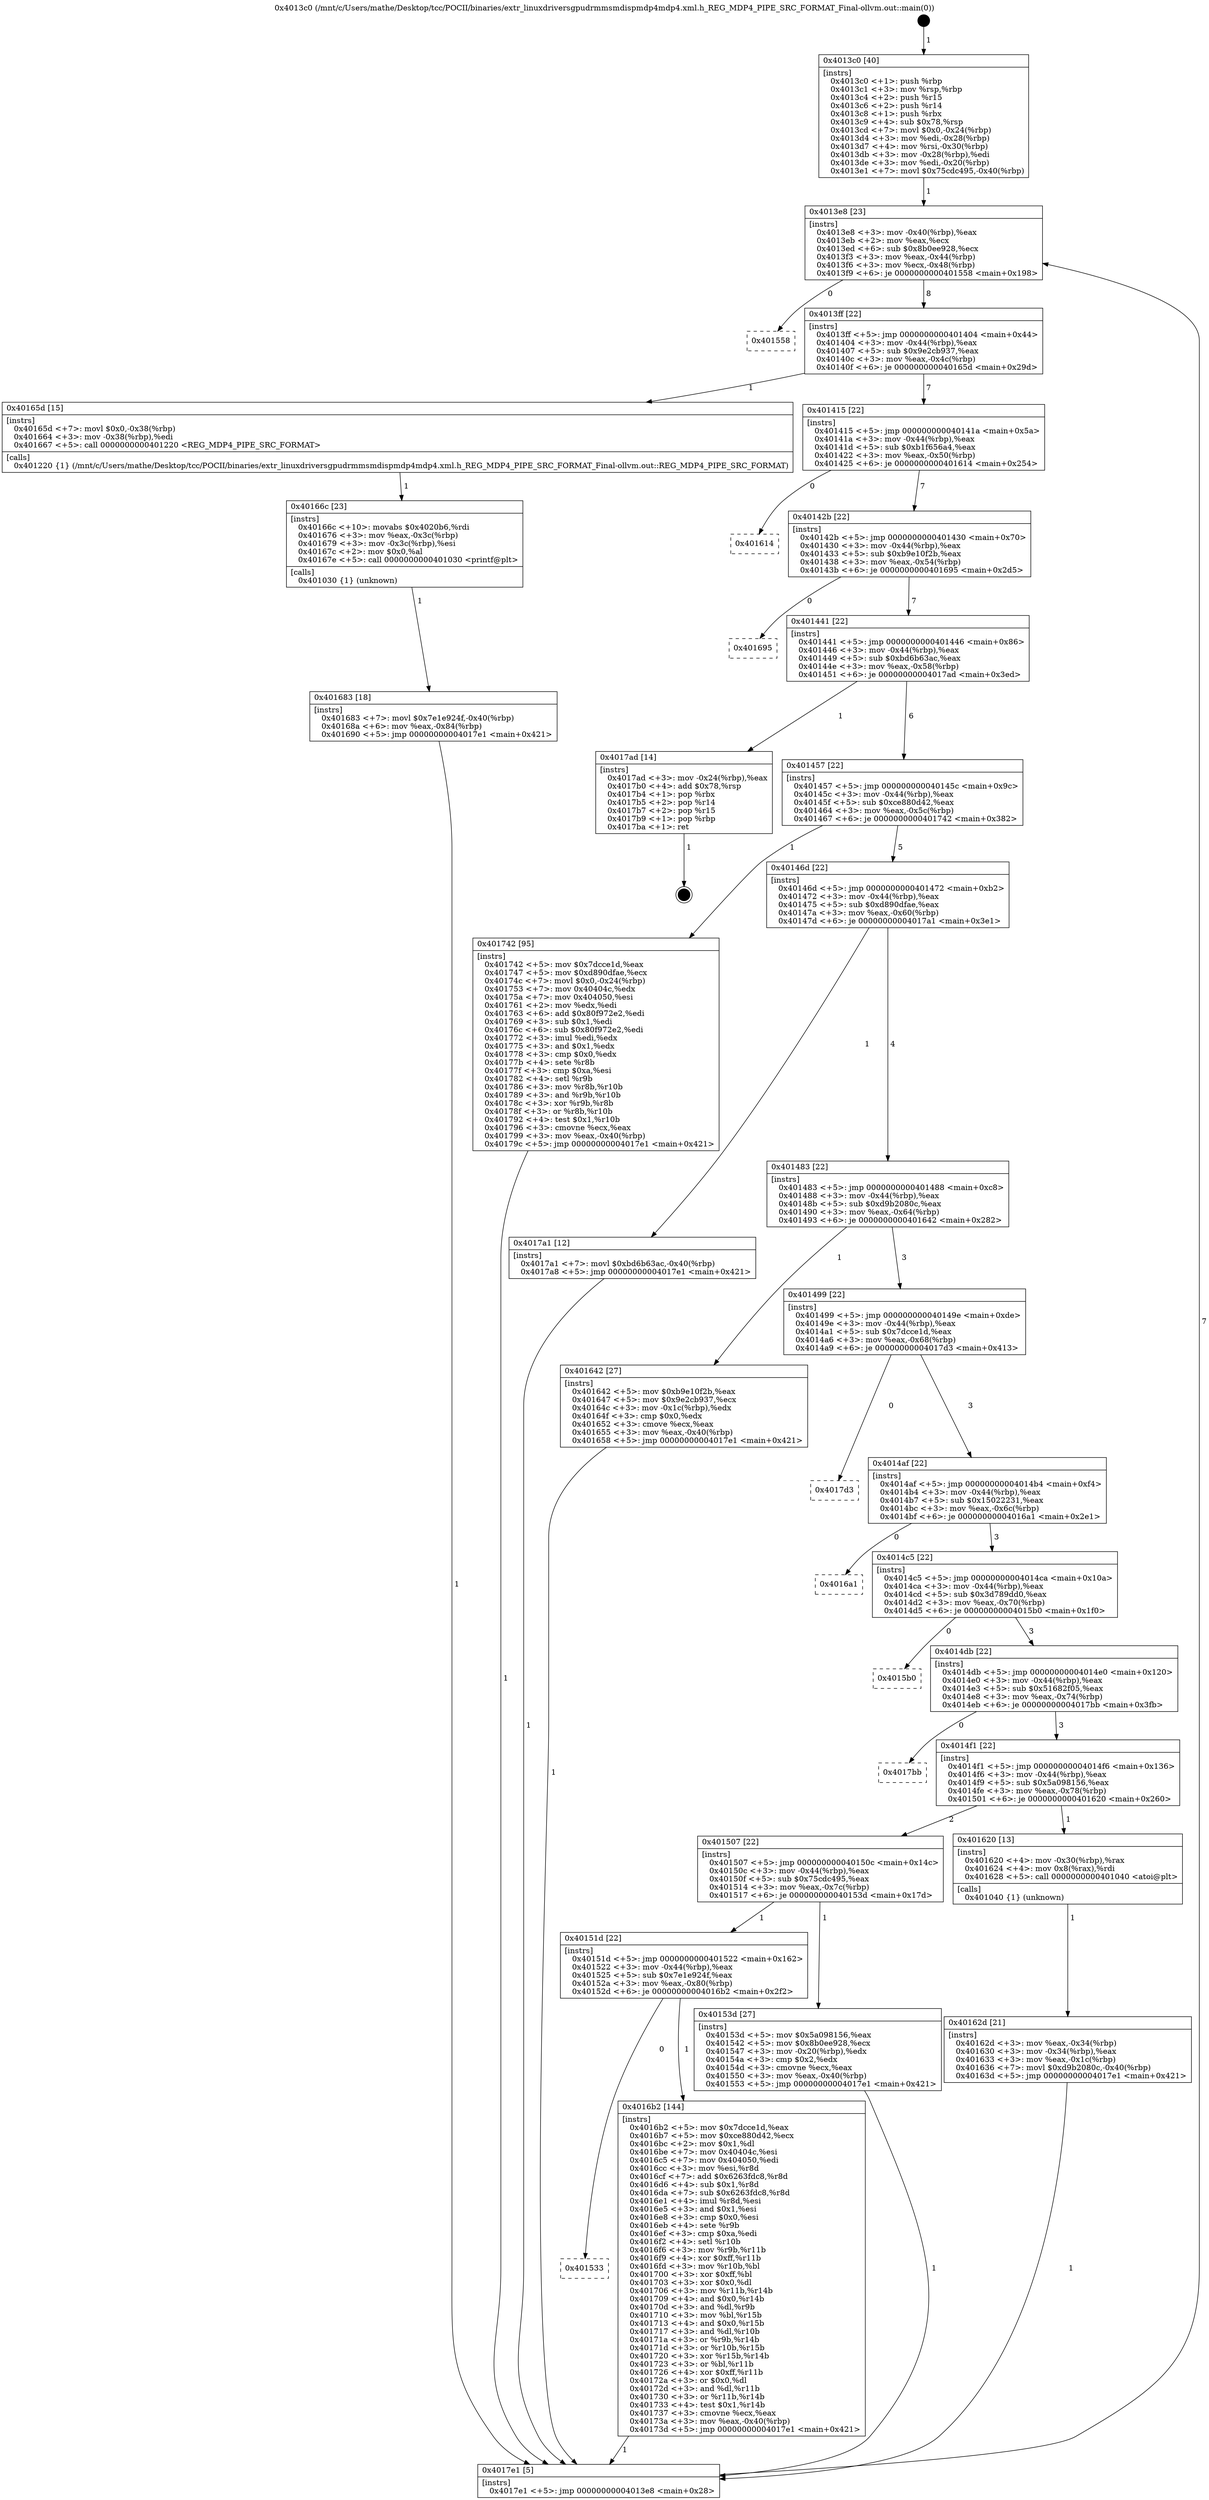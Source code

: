 digraph "0x4013c0" {
  label = "0x4013c0 (/mnt/c/Users/mathe/Desktop/tcc/POCII/binaries/extr_linuxdriversgpudrmmsmdispmdp4mdp4.xml.h_REG_MDP4_PIPE_SRC_FORMAT_Final-ollvm.out::main(0))"
  labelloc = "t"
  node[shape=record]

  Entry [label="",width=0.3,height=0.3,shape=circle,fillcolor=black,style=filled]
  "0x4013e8" [label="{
     0x4013e8 [23]\l
     | [instrs]\l
     &nbsp;&nbsp;0x4013e8 \<+3\>: mov -0x40(%rbp),%eax\l
     &nbsp;&nbsp;0x4013eb \<+2\>: mov %eax,%ecx\l
     &nbsp;&nbsp;0x4013ed \<+6\>: sub $0x8b0ee928,%ecx\l
     &nbsp;&nbsp;0x4013f3 \<+3\>: mov %eax,-0x44(%rbp)\l
     &nbsp;&nbsp;0x4013f6 \<+3\>: mov %ecx,-0x48(%rbp)\l
     &nbsp;&nbsp;0x4013f9 \<+6\>: je 0000000000401558 \<main+0x198\>\l
  }"]
  "0x401558" [label="{
     0x401558\l
  }", style=dashed]
  "0x4013ff" [label="{
     0x4013ff [22]\l
     | [instrs]\l
     &nbsp;&nbsp;0x4013ff \<+5\>: jmp 0000000000401404 \<main+0x44\>\l
     &nbsp;&nbsp;0x401404 \<+3\>: mov -0x44(%rbp),%eax\l
     &nbsp;&nbsp;0x401407 \<+5\>: sub $0x9e2cb937,%eax\l
     &nbsp;&nbsp;0x40140c \<+3\>: mov %eax,-0x4c(%rbp)\l
     &nbsp;&nbsp;0x40140f \<+6\>: je 000000000040165d \<main+0x29d\>\l
  }"]
  Exit [label="",width=0.3,height=0.3,shape=circle,fillcolor=black,style=filled,peripheries=2]
  "0x40165d" [label="{
     0x40165d [15]\l
     | [instrs]\l
     &nbsp;&nbsp;0x40165d \<+7\>: movl $0x0,-0x38(%rbp)\l
     &nbsp;&nbsp;0x401664 \<+3\>: mov -0x38(%rbp),%edi\l
     &nbsp;&nbsp;0x401667 \<+5\>: call 0000000000401220 \<REG_MDP4_PIPE_SRC_FORMAT\>\l
     | [calls]\l
     &nbsp;&nbsp;0x401220 \{1\} (/mnt/c/Users/mathe/Desktop/tcc/POCII/binaries/extr_linuxdriversgpudrmmsmdispmdp4mdp4.xml.h_REG_MDP4_PIPE_SRC_FORMAT_Final-ollvm.out::REG_MDP4_PIPE_SRC_FORMAT)\l
  }"]
  "0x401415" [label="{
     0x401415 [22]\l
     | [instrs]\l
     &nbsp;&nbsp;0x401415 \<+5\>: jmp 000000000040141a \<main+0x5a\>\l
     &nbsp;&nbsp;0x40141a \<+3\>: mov -0x44(%rbp),%eax\l
     &nbsp;&nbsp;0x40141d \<+5\>: sub $0xb1f656a4,%eax\l
     &nbsp;&nbsp;0x401422 \<+3\>: mov %eax,-0x50(%rbp)\l
     &nbsp;&nbsp;0x401425 \<+6\>: je 0000000000401614 \<main+0x254\>\l
  }"]
  "0x401533" [label="{
     0x401533\l
  }", style=dashed]
  "0x401614" [label="{
     0x401614\l
  }", style=dashed]
  "0x40142b" [label="{
     0x40142b [22]\l
     | [instrs]\l
     &nbsp;&nbsp;0x40142b \<+5\>: jmp 0000000000401430 \<main+0x70\>\l
     &nbsp;&nbsp;0x401430 \<+3\>: mov -0x44(%rbp),%eax\l
     &nbsp;&nbsp;0x401433 \<+5\>: sub $0xb9e10f2b,%eax\l
     &nbsp;&nbsp;0x401438 \<+3\>: mov %eax,-0x54(%rbp)\l
     &nbsp;&nbsp;0x40143b \<+6\>: je 0000000000401695 \<main+0x2d5\>\l
  }"]
  "0x4016b2" [label="{
     0x4016b2 [144]\l
     | [instrs]\l
     &nbsp;&nbsp;0x4016b2 \<+5\>: mov $0x7dcce1d,%eax\l
     &nbsp;&nbsp;0x4016b7 \<+5\>: mov $0xce880d42,%ecx\l
     &nbsp;&nbsp;0x4016bc \<+2\>: mov $0x1,%dl\l
     &nbsp;&nbsp;0x4016be \<+7\>: mov 0x40404c,%esi\l
     &nbsp;&nbsp;0x4016c5 \<+7\>: mov 0x404050,%edi\l
     &nbsp;&nbsp;0x4016cc \<+3\>: mov %esi,%r8d\l
     &nbsp;&nbsp;0x4016cf \<+7\>: add $0x6263fdc8,%r8d\l
     &nbsp;&nbsp;0x4016d6 \<+4\>: sub $0x1,%r8d\l
     &nbsp;&nbsp;0x4016da \<+7\>: sub $0x6263fdc8,%r8d\l
     &nbsp;&nbsp;0x4016e1 \<+4\>: imul %r8d,%esi\l
     &nbsp;&nbsp;0x4016e5 \<+3\>: and $0x1,%esi\l
     &nbsp;&nbsp;0x4016e8 \<+3\>: cmp $0x0,%esi\l
     &nbsp;&nbsp;0x4016eb \<+4\>: sete %r9b\l
     &nbsp;&nbsp;0x4016ef \<+3\>: cmp $0xa,%edi\l
     &nbsp;&nbsp;0x4016f2 \<+4\>: setl %r10b\l
     &nbsp;&nbsp;0x4016f6 \<+3\>: mov %r9b,%r11b\l
     &nbsp;&nbsp;0x4016f9 \<+4\>: xor $0xff,%r11b\l
     &nbsp;&nbsp;0x4016fd \<+3\>: mov %r10b,%bl\l
     &nbsp;&nbsp;0x401700 \<+3\>: xor $0xff,%bl\l
     &nbsp;&nbsp;0x401703 \<+3\>: xor $0x0,%dl\l
     &nbsp;&nbsp;0x401706 \<+3\>: mov %r11b,%r14b\l
     &nbsp;&nbsp;0x401709 \<+4\>: and $0x0,%r14b\l
     &nbsp;&nbsp;0x40170d \<+3\>: and %dl,%r9b\l
     &nbsp;&nbsp;0x401710 \<+3\>: mov %bl,%r15b\l
     &nbsp;&nbsp;0x401713 \<+4\>: and $0x0,%r15b\l
     &nbsp;&nbsp;0x401717 \<+3\>: and %dl,%r10b\l
     &nbsp;&nbsp;0x40171a \<+3\>: or %r9b,%r14b\l
     &nbsp;&nbsp;0x40171d \<+3\>: or %r10b,%r15b\l
     &nbsp;&nbsp;0x401720 \<+3\>: xor %r15b,%r14b\l
     &nbsp;&nbsp;0x401723 \<+3\>: or %bl,%r11b\l
     &nbsp;&nbsp;0x401726 \<+4\>: xor $0xff,%r11b\l
     &nbsp;&nbsp;0x40172a \<+3\>: or $0x0,%dl\l
     &nbsp;&nbsp;0x40172d \<+3\>: and %dl,%r11b\l
     &nbsp;&nbsp;0x401730 \<+3\>: or %r11b,%r14b\l
     &nbsp;&nbsp;0x401733 \<+4\>: test $0x1,%r14b\l
     &nbsp;&nbsp;0x401737 \<+3\>: cmovne %ecx,%eax\l
     &nbsp;&nbsp;0x40173a \<+3\>: mov %eax,-0x40(%rbp)\l
     &nbsp;&nbsp;0x40173d \<+5\>: jmp 00000000004017e1 \<main+0x421\>\l
  }"]
  "0x401695" [label="{
     0x401695\l
  }", style=dashed]
  "0x401441" [label="{
     0x401441 [22]\l
     | [instrs]\l
     &nbsp;&nbsp;0x401441 \<+5\>: jmp 0000000000401446 \<main+0x86\>\l
     &nbsp;&nbsp;0x401446 \<+3\>: mov -0x44(%rbp),%eax\l
     &nbsp;&nbsp;0x401449 \<+5\>: sub $0xbd6b63ac,%eax\l
     &nbsp;&nbsp;0x40144e \<+3\>: mov %eax,-0x58(%rbp)\l
     &nbsp;&nbsp;0x401451 \<+6\>: je 00000000004017ad \<main+0x3ed\>\l
  }"]
  "0x401683" [label="{
     0x401683 [18]\l
     | [instrs]\l
     &nbsp;&nbsp;0x401683 \<+7\>: movl $0x7e1e924f,-0x40(%rbp)\l
     &nbsp;&nbsp;0x40168a \<+6\>: mov %eax,-0x84(%rbp)\l
     &nbsp;&nbsp;0x401690 \<+5\>: jmp 00000000004017e1 \<main+0x421\>\l
  }"]
  "0x4017ad" [label="{
     0x4017ad [14]\l
     | [instrs]\l
     &nbsp;&nbsp;0x4017ad \<+3\>: mov -0x24(%rbp),%eax\l
     &nbsp;&nbsp;0x4017b0 \<+4\>: add $0x78,%rsp\l
     &nbsp;&nbsp;0x4017b4 \<+1\>: pop %rbx\l
     &nbsp;&nbsp;0x4017b5 \<+2\>: pop %r14\l
     &nbsp;&nbsp;0x4017b7 \<+2\>: pop %r15\l
     &nbsp;&nbsp;0x4017b9 \<+1\>: pop %rbp\l
     &nbsp;&nbsp;0x4017ba \<+1\>: ret\l
  }"]
  "0x401457" [label="{
     0x401457 [22]\l
     | [instrs]\l
     &nbsp;&nbsp;0x401457 \<+5\>: jmp 000000000040145c \<main+0x9c\>\l
     &nbsp;&nbsp;0x40145c \<+3\>: mov -0x44(%rbp),%eax\l
     &nbsp;&nbsp;0x40145f \<+5\>: sub $0xce880d42,%eax\l
     &nbsp;&nbsp;0x401464 \<+3\>: mov %eax,-0x5c(%rbp)\l
     &nbsp;&nbsp;0x401467 \<+6\>: je 0000000000401742 \<main+0x382\>\l
  }"]
  "0x40166c" [label="{
     0x40166c [23]\l
     | [instrs]\l
     &nbsp;&nbsp;0x40166c \<+10\>: movabs $0x4020b6,%rdi\l
     &nbsp;&nbsp;0x401676 \<+3\>: mov %eax,-0x3c(%rbp)\l
     &nbsp;&nbsp;0x401679 \<+3\>: mov -0x3c(%rbp),%esi\l
     &nbsp;&nbsp;0x40167c \<+2\>: mov $0x0,%al\l
     &nbsp;&nbsp;0x40167e \<+5\>: call 0000000000401030 \<printf@plt\>\l
     | [calls]\l
     &nbsp;&nbsp;0x401030 \{1\} (unknown)\l
  }"]
  "0x401742" [label="{
     0x401742 [95]\l
     | [instrs]\l
     &nbsp;&nbsp;0x401742 \<+5\>: mov $0x7dcce1d,%eax\l
     &nbsp;&nbsp;0x401747 \<+5\>: mov $0xd890dfae,%ecx\l
     &nbsp;&nbsp;0x40174c \<+7\>: movl $0x0,-0x24(%rbp)\l
     &nbsp;&nbsp;0x401753 \<+7\>: mov 0x40404c,%edx\l
     &nbsp;&nbsp;0x40175a \<+7\>: mov 0x404050,%esi\l
     &nbsp;&nbsp;0x401761 \<+2\>: mov %edx,%edi\l
     &nbsp;&nbsp;0x401763 \<+6\>: add $0x80f972e2,%edi\l
     &nbsp;&nbsp;0x401769 \<+3\>: sub $0x1,%edi\l
     &nbsp;&nbsp;0x40176c \<+6\>: sub $0x80f972e2,%edi\l
     &nbsp;&nbsp;0x401772 \<+3\>: imul %edi,%edx\l
     &nbsp;&nbsp;0x401775 \<+3\>: and $0x1,%edx\l
     &nbsp;&nbsp;0x401778 \<+3\>: cmp $0x0,%edx\l
     &nbsp;&nbsp;0x40177b \<+4\>: sete %r8b\l
     &nbsp;&nbsp;0x40177f \<+3\>: cmp $0xa,%esi\l
     &nbsp;&nbsp;0x401782 \<+4\>: setl %r9b\l
     &nbsp;&nbsp;0x401786 \<+3\>: mov %r8b,%r10b\l
     &nbsp;&nbsp;0x401789 \<+3\>: and %r9b,%r10b\l
     &nbsp;&nbsp;0x40178c \<+3\>: xor %r9b,%r8b\l
     &nbsp;&nbsp;0x40178f \<+3\>: or %r8b,%r10b\l
     &nbsp;&nbsp;0x401792 \<+4\>: test $0x1,%r10b\l
     &nbsp;&nbsp;0x401796 \<+3\>: cmovne %ecx,%eax\l
     &nbsp;&nbsp;0x401799 \<+3\>: mov %eax,-0x40(%rbp)\l
     &nbsp;&nbsp;0x40179c \<+5\>: jmp 00000000004017e1 \<main+0x421\>\l
  }"]
  "0x40146d" [label="{
     0x40146d [22]\l
     | [instrs]\l
     &nbsp;&nbsp;0x40146d \<+5\>: jmp 0000000000401472 \<main+0xb2\>\l
     &nbsp;&nbsp;0x401472 \<+3\>: mov -0x44(%rbp),%eax\l
     &nbsp;&nbsp;0x401475 \<+5\>: sub $0xd890dfae,%eax\l
     &nbsp;&nbsp;0x40147a \<+3\>: mov %eax,-0x60(%rbp)\l
     &nbsp;&nbsp;0x40147d \<+6\>: je 00000000004017a1 \<main+0x3e1\>\l
  }"]
  "0x40162d" [label="{
     0x40162d [21]\l
     | [instrs]\l
     &nbsp;&nbsp;0x40162d \<+3\>: mov %eax,-0x34(%rbp)\l
     &nbsp;&nbsp;0x401630 \<+3\>: mov -0x34(%rbp),%eax\l
     &nbsp;&nbsp;0x401633 \<+3\>: mov %eax,-0x1c(%rbp)\l
     &nbsp;&nbsp;0x401636 \<+7\>: movl $0xd9b2080c,-0x40(%rbp)\l
     &nbsp;&nbsp;0x40163d \<+5\>: jmp 00000000004017e1 \<main+0x421\>\l
  }"]
  "0x4017a1" [label="{
     0x4017a1 [12]\l
     | [instrs]\l
     &nbsp;&nbsp;0x4017a1 \<+7\>: movl $0xbd6b63ac,-0x40(%rbp)\l
     &nbsp;&nbsp;0x4017a8 \<+5\>: jmp 00000000004017e1 \<main+0x421\>\l
  }"]
  "0x401483" [label="{
     0x401483 [22]\l
     | [instrs]\l
     &nbsp;&nbsp;0x401483 \<+5\>: jmp 0000000000401488 \<main+0xc8\>\l
     &nbsp;&nbsp;0x401488 \<+3\>: mov -0x44(%rbp),%eax\l
     &nbsp;&nbsp;0x40148b \<+5\>: sub $0xd9b2080c,%eax\l
     &nbsp;&nbsp;0x401490 \<+3\>: mov %eax,-0x64(%rbp)\l
     &nbsp;&nbsp;0x401493 \<+6\>: je 0000000000401642 \<main+0x282\>\l
  }"]
  "0x4013c0" [label="{
     0x4013c0 [40]\l
     | [instrs]\l
     &nbsp;&nbsp;0x4013c0 \<+1\>: push %rbp\l
     &nbsp;&nbsp;0x4013c1 \<+3\>: mov %rsp,%rbp\l
     &nbsp;&nbsp;0x4013c4 \<+2\>: push %r15\l
     &nbsp;&nbsp;0x4013c6 \<+2\>: push %r14\l
     &nbsp;&nbsp;0x4013c8 \<+1\>: push %rbx\l
     &nbsp;&nbsp;0x4013c9 \<+4\>: sub $0x78,%rsp\l
     &nbsp;&nbsp;0x4013cd \<+7\>: movl $0x0,-0x24(%rbp)\l
     &nbsp;&nbsp;0x4013d4 \<+3\>: mov %edi,-0x28(%rbp)\l
     &nbsp;&nbsp;0x4013d7 \<+4\>: mov %rsi,-0x30(%rbp)\l
     &nbsp;&nbsp;0x4013db \<+3\>: mov -0x28(%rbp),%edi\l
     &nbsp;&nbsp;0x4013de \<+3\>: mov %edi,-0x20(%rbp)\l
     &nbsp;&nbsp;0x4013e1 \<+7\>: movl $0x75cdc495,-0x40(%rbp)\l
  }"]
  "0x401642" [label="{
     0x401642 [27]\l
     | [instrs]\l
     &nbsp;&nbsp;0x401642 \<+5\>: mov $0xb9e10f2b,%eax\l
     &nbsp;&nbsp;0x401647 \<+5\>: mov $0x9e2cb937,%ecx\l
     &nbsp;&nbsp;0x40164c \<+3\>: mov -0x1c(%rbp),%edx\l
     &nbsp;&nbsp;0x40164f \<+3\>: cmp $0x0,%edx\l
     &nbsp;&nbsp;0x401652 \<+3\>: cmove %ecx,%eax\l
     &nbsp;&nbsp;0x401655 \<+3\>: mov %eax,-0x40(%rbp)\l
     &nbsp;&nbsp;0x401658 \<+5\>: jmp 00000000004017e1 \<main+0x421\>\l
  }"]
  "0x401499" [label="{
     0x401499 [22]\l
     | [instrs]\l
     &nbsp;&nbsp;0x401499 \<+5\>: jmp 000000000040149e \<main+0xde\>\l
     &nbsp;&nbsp;0x40149e \<+3\>: mov -0x44(%rbp),%eax\l
     &nbsp;&nbsp;0x4014a1 \<+5\>: sub $0x7dcce1d,%eax\l
     &nbsp;&nbsp;0x4014a6 \<+3\>: mov %eax,-0x68(%rbp)\l
     &nbsp;&nbsp;0x4014a9 \<+6\>: je 00000000004017d3 \<main+0x413\>\l
  }"]
  "0x4017e1" [label="{
     0x4017e1 [5]\l
     | [instrs]\l
     &nbsp;&nbsp;0x4017e1 \<+5\>: jmp 00000000004013e8 \<main+0x28\>\l
  }"]
  "0x4017d3" [label="{
     0x4017d3\l
  }", style=dashed]
  "0x4014af" [label="{
     0x4014af [22]\l
     | [instrs]\l
     &nbsp;&nbsp;0x4014af \<+5\>: jmp 00000000004014b4 \<main+0xf4\>\l
     &nbsp;&nbsp;0x4014b4 \<+3\>: mov -0x44(%rbp),%eax\l
     &nbsp;&nbsp;0x4014b7 \<+5\>: sub $0x15022231,%eax\l
     &nbsp;&nbsp;0x4014bc \<+3\>: mov %eax,-0x6c(%rbp)\l
     &nbsp;&nbsp;0x4014bf \<+6\>: je 00000000004016a1 \<main+0x2e1\>\l
  }"]
  "0x40151d" [label="{
     0x40151d [22]\l
     | [instrs]\l
     &nbsp;&nbsp;0x40151d \<+5\>: jmp 0000000000401522 \<main+0x162\>\l
     &nbsp;&nbsp;0x401522 \<+3\>: mov -0x44(%rbp),%eax\l
     &nbsp;&nbsp;0x401525 \<+5\>: sub $0x7e1e924f,%eax\l
     &nbsp;&nbsp;0x40152a \<+3\>: mov %eax,-0x80(%rbp)\l
     &nbsp;&nbsp;0x40152d \<+6\>: je 00000000004016b2 \<main+0x2f2\>\l
  }"]
  "0x4016a1" [label="{
     0x4016a1\l
  }", style=dashed]
  "0x4014c5" [label="{
     0x4014c5 [22]\l
     | [instrs]\l
     &nbsp;&nbsp;0x4014c5 \<+5\>: jmp 00000000004014ca \<main+0x10a\>\l
     &nbsp;&nbsp;0x4014ca \<+3\>: mov -0x44(%rbp),%eax\l
     &nbsp;&nbsp;0x4014cd \<+5\>: sub $0x3d789dd0,%eax\l
     &nbsp;&nbsp;0x4014d2 \<+3\>: mov %eax,-0x70(%rbp)\l
     &nbsp;&nbsp;0x4014d5 \<+6\>: je 00000000004015b0 \<main+0x1f0\>\l
  }"]
  "0x40153d" [label="{
     0x40153d [27]\l
     | [instrs]\l
     &nbsp;&nbsp;0x40153d \<+5\>: mov $0x5a098156,%eax\l
     &nbsp;&nbsp;0x401542 \<+5\>: mov $0x8b0ee928,%ecx\l
     &nbsp;&nbsp;0x401547 \<+3\>: mov -0x20(%rbp),%edx\l
     &nbsp;&nbsp;0x40154a \<+3\>: cmp $0x2,%edx\l
     &nbsp;&nbsp;0x40154d \<+3\>: cmovne %ecx,%eax\l
     &nbsp;&nbsp;0x401550 \<+3\>: mov %eax,-0x40(%rbp)\l
     &nbsp;&nbsp;0x401553 \<+5\>: jmp 00000000004017e1 \<main+0x421\>\l
  }"]
  "0x4015b0" [label="{
     0x4015b0\l
  }", style=dashed]
  "0x4014db" [label="{
     0x4014db [22]\l
     | [instrs]\l
     &nbsp;&nbsp;0x4014db \<+5\>: jmp 00000000004014e0 \<main+0x120\>\l
     &nbsp;&nbsp;0x4014e0 \<+3\>: mov -0x44(%rbp),%eax\l
     &nbsp;&nbsp;0x4014e3 \<+5\>: sub $0x51682f05,%eax\l
     &nbsp;&nbsp;0x4014e8 \<+3\>: mov %eax,-0x74(%rbp)\l
     &nbsp;&nbsp;0x4014eb \<+6\>: je 00000000004017bb \<main+0x3fb\>\l
  }"]
  "0x401507" [label="{
     0x401507 [22]\l
     | [instrs]\l
     &nbsp;&nbsp;0x401507 \<+5\>: jmp 000000000040150c \<main+0x14c\>\l
     &nbsp;&nbsp;0x40150c \<+3\>: mov -0x44(%rbp),%eax\l
     &nbsp;&nbsp;0x40150f \<+5\>: sub $0x75cdc495,%eax\l
     &nbsp;&nbsp;0x401514 \<+3\>: mov %eax,-0x7c(%rbp)\l
     &nbsp;&nbsp;0x401517 \<+6\>: je 000000000040153d \<main+0x17d\>\l
  }"]
  "0x4017bb" [label="{
     0x4017bb\l
  }", style=dashed]
  "0x4014f1" [label="{
     0x4014f1 [22]\l
     | [instrs]\l
     &nbsp;&nbsp;0x4014f1 \<+5\>: jmp 00000000004014f6 \<main+0x136\>\l
     &nbsp;&nbsp;0x4014f6 \<+3\>: mov -0x44(%rbp),%eax\l
     &nbsp;&nbsp;0x4014f9 \<+5\>: sub $0x5a098156,%eax\l
     &nbsp;&nbsp;0x4014fe \<+3\>: mov %eax,-0x78(%rbp)\l
     &nbsp;&nbsp;0x401501 \<+6\>: je 0000000000401620 \<main+0x260\>\l
  }"]
  "0x401620" [label="{
     0x401620 [13]\l
     | [instrs]\l
     &nbsp;&nbsp;0x401620 \<+4\>: mov -0x30(%rbp),%rax\l
     &nbsp;&nbsp;0x401624 \<+4\>: mov 0x8(%rax),%rdi\l
     &nbsp;&nbsp;0x401628 \<+5\>: call 0000000000401040 \<atoi@plt\>\l
     | [calls]\l
     &nbsp;&nbsp;0x401040 \{1\} (unknown)\l
  }"]
  Entry -> "0x4013c0" [label=" 1"]
  "0x4013e8" -> "0x401558" [label=" 0"]
  "0x4013e8" -> "0x4013ff" [label=" 8"]
  "0x4017ad" -> Exit [label=" 1"]
  "0x4013ff" -> "0x40165d" [label=" 1"]
  "0x4013ff" -> "0x401415" [label=" 7"]
  "0x4017a1" -> "0x4017e1" [label=" 1"]
  "0x401415" -> "0x401614" [label=" 0"]
  "0x401415" -> "0x40142b" [label=" 7"]
  "0x401742" -> "0x4017e1" [label=" 1"]
  "0x40142b" -> "0x401695" [label=" 0"]
  "0x40142b" -> "0x401441" [label=" 7"]
  "0x4016b2" -> "0x4017e1" [label=" 1"]
  "0x401441" -> "0x4017ad" [label=" 1"]
  "0x401441" -> "0x401457" [label=" 6"]
  "0x40151d" -> "0x4016b2" [label=" 1"]
  "0x401457" -> "0x401742" [label=" 1"]
  "0x401457" -> "0x40146d" [label=" 5"]
  "0x40151d" -> "0x401533" [label=" 0"]
  "0x40146d" -> "0x4017a1" [label=" 1"]
  "0x40146d" -> "0x401483" [label=" 4"]
  "0x401683" -> "0x4017e1" [label=" 1"]
  "0x401483" -> "0x401642" [label=" 1"]
  "0x401483" -> "0x401499" [label=" 3"]
  "0x40166c" -> "0x401683" [label=" 1"]
  "0x401499" -> "0x4017d3" [label=" 0"]
  "0x401499" -> "0x4014af" [label=" 3"]
  "0x40165d" -> "0x40166c" [label=" 1"]
  "0x4014af" -> "0x4016a1" [label=" 0"]
  "0x4014af" -> "0x4014c5" [label=" 3"]
  "0x401642" -> "0x4017e1" [label=" 1"]
  "0x4014c5" -> "0x4015b0" [label=" 0"]
  "0x4014c5" -> "0x4014db" [label=" 3"]
  "0x40162d" -> "0x4017e1" [label=" 1"]
  "0x4014db" -> "0x4017bb" [label=" 0"]
  "0x4014db" -> "0x4014f1" [label=" 3"]
  "0x4017e1" -> "0x4013e8" [label=" 7"]
  "0x4014f1" -> "0x401620" [label=" 1"]
  "0x4014f1" -> "0x401507" [label=" 2"]
  "0x401620" -> "0x40162d" [label=" 1"]
  "0x401507" -> "0x40153d" [label=" 1"]
  "0x401507" -> "0x40151d" [label=" 1"]
  "0x40153d" -> "0x4017e1" [label=" 1"]
  "0x4013c0" -> "0x4013e8" [label=" 1"]
}
